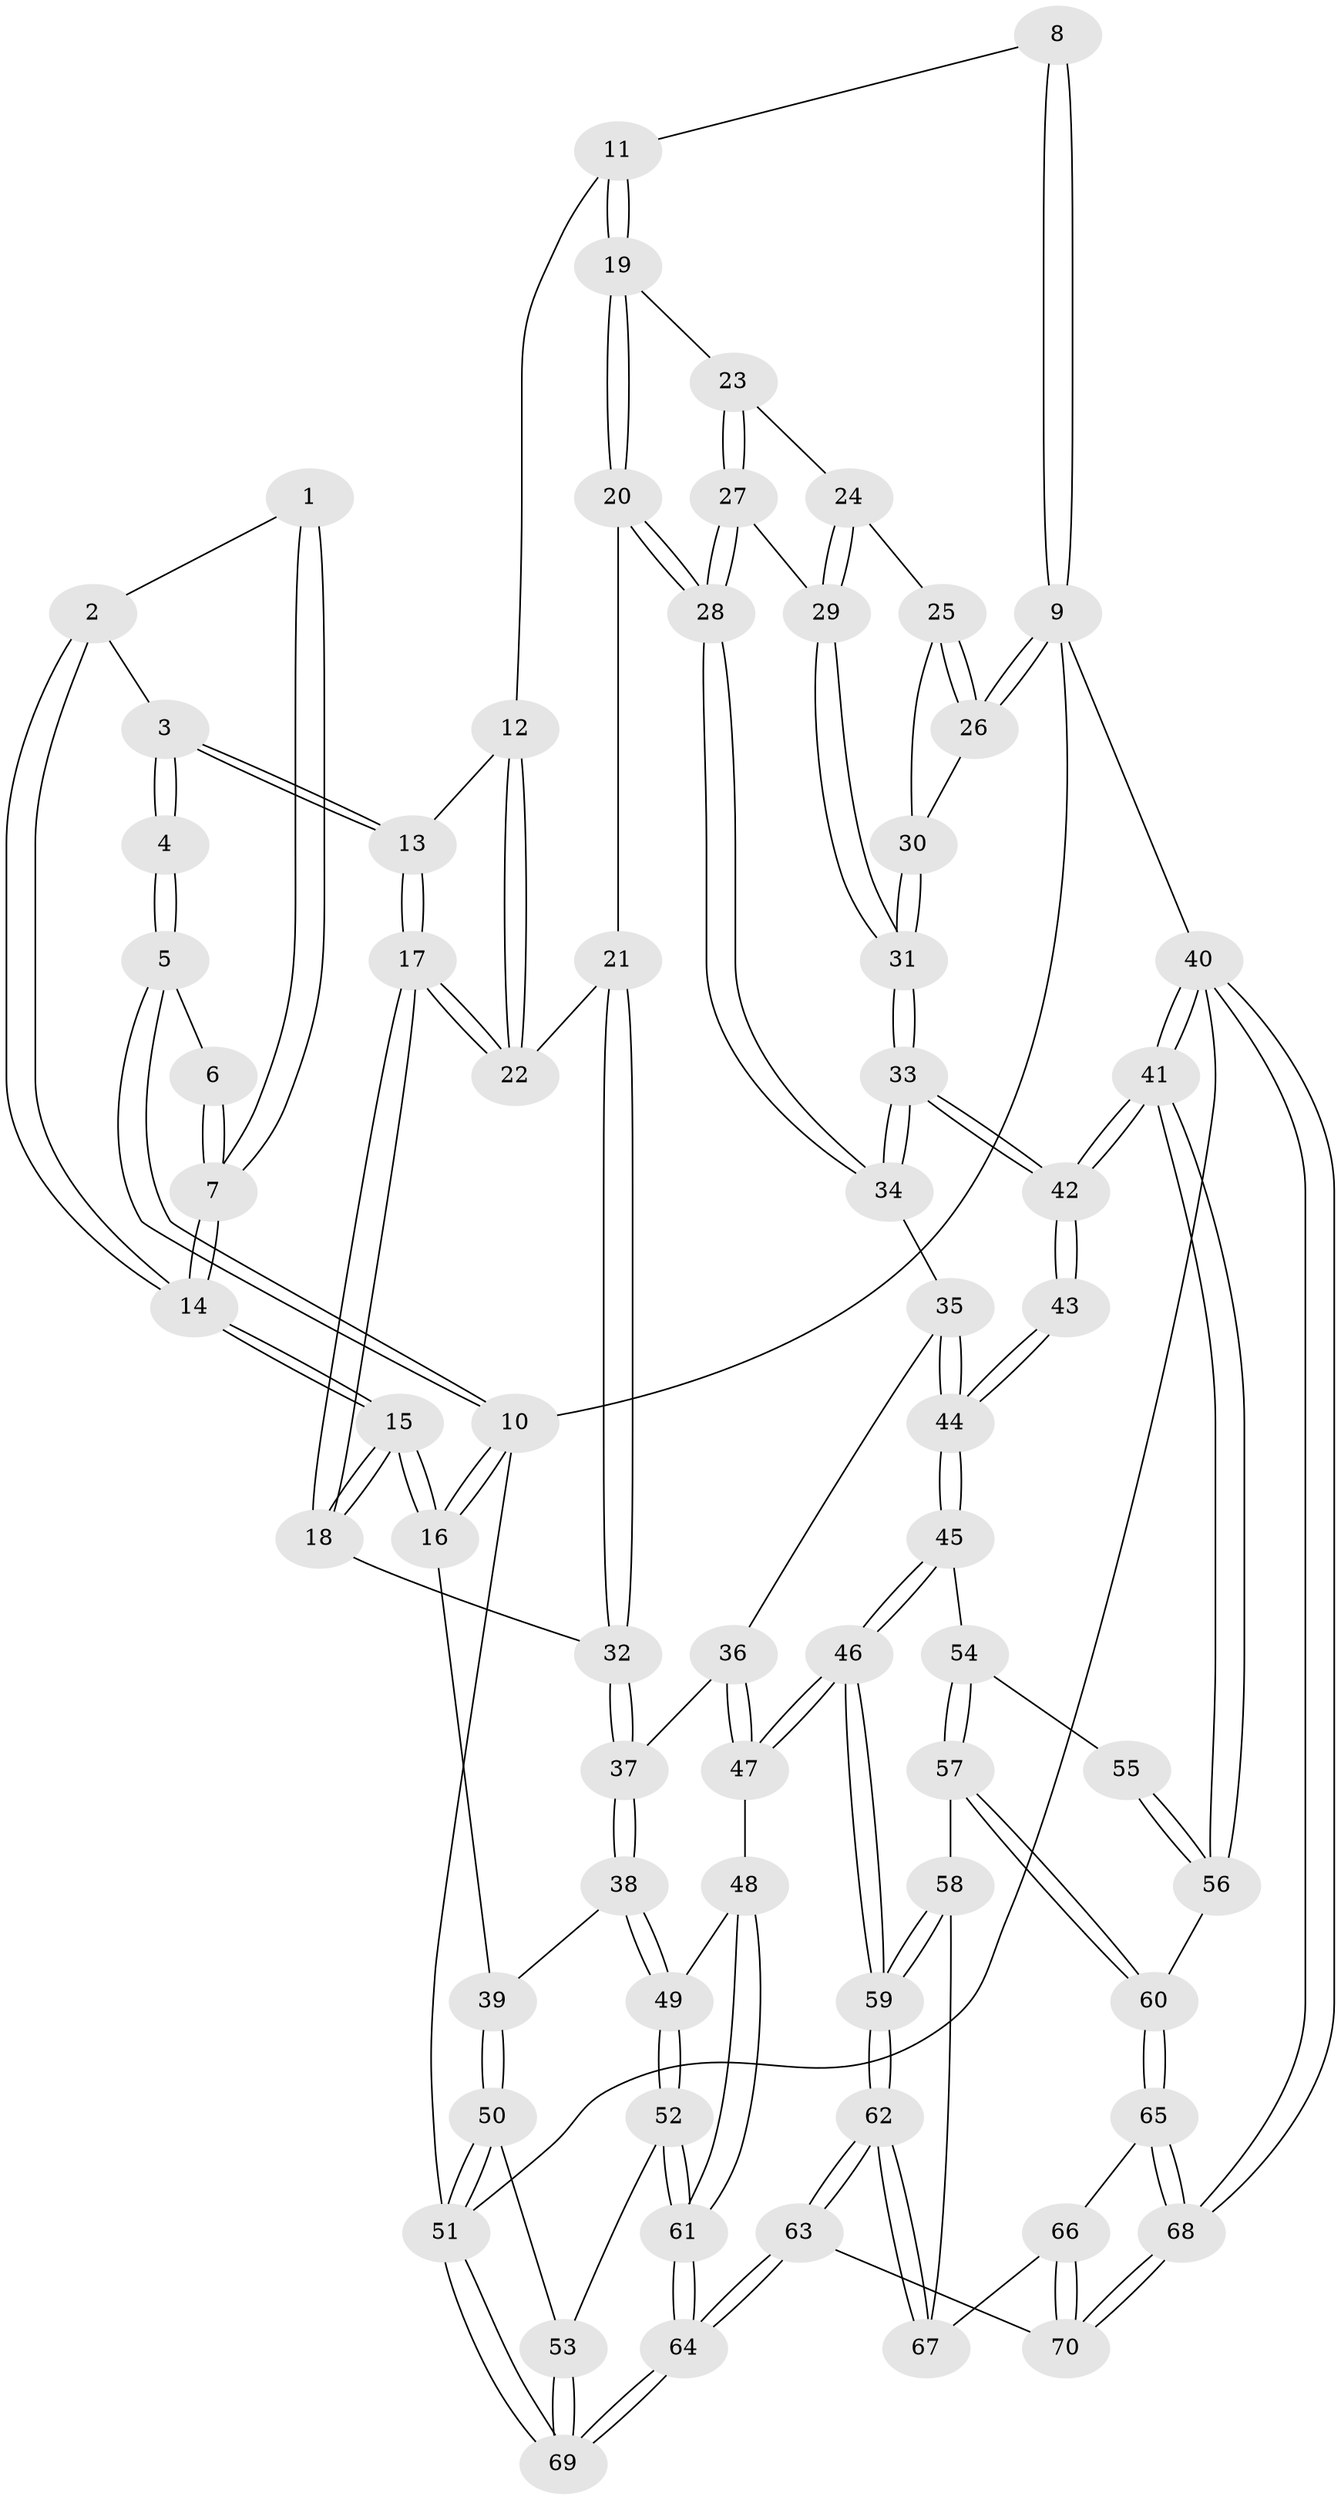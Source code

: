 // coarse degree distribution, {3: 0.24390243902439024, 4: 0.34146341463414637, 5: 0.34146341463414637, 6: 0.07317073170731707}
// Generated by graph-tools (version 1.1) at 2025/24/03/03/25 07:24:36]
// undirected, 70 vertices, 172 edges
graph export_dot {
graph [start="1"]
  node [color=gray90,style=filled];
  1 [pos="+0.18156537235975426+0.09332574307197752"];
  2 [pos="+0.21946968921449828+0.09817765135897738"];
  3 [pos="+0.2848692341682139+0.08283189501978228"];
  4 [pos="+0.32692342984513734+0"];
  5 [pos="+0+0"];
  6 [pos="+0.086383372695446+0.04537327430080608"];
  7 [pos="+0.08063591242264237+0.15289128533075866"];
  8 [pos="+0.6241380915577446+0"];
  9 [pos="+1+0"];
  10 [pos="+0+0"];
  11 [pos="+0.6351843286554846+0.0676991354011942"];
  12 [pos="+0.5732200906304674+0.11773535982285575"];
  13 [pos="+0.3247748734805164+0.17629597155256319"];
  14 [pos="+0.017167252520334044+0.3249739522985537"];
  15 [pos="+0+0.4096436812068492"];
  16 [pos="+0+0.42923851202516"];
  17 [pos="+0.3064930102074189+0.2868694221740697"];
  18 [pos="+0.2872013651703644+0.3142546650717119"];
  19 [pos="+0.6693747611116659+0.10971126847910061"];
  20 [pos="+0.6064256600422316+0.40045087013241887"];
  21 [pos="+0.5239448874956881+0.3335219264463882"];
  22 [pos="+0.49701011884261964+0.2923753615017427"];
  23 [pos="+0.6873132097586993+0.12206279267481246"];
  24 [pos="+0.7974704344907713+0.17530034739410977"];
  25 [pos="+0.82192871487034+0.16487602167647541"];
  26 [pos="+1+0"];
  27 [pos="+0.7238157121004254+0.4062453114525017"];
  28 [pos="+0.642719398675376+0.4739325684568575"];
  29 [pos="+0.8604620816414352+0.33850712649662346"];
  30 [pos="+1+0.25028147797239664"];
  31 [pos="+1+0.45774463342776456"];
  32 [pos="+0.38153946015650597+0.4443417054119823"];
  33 [pos="+1+0.461928079327723"];
  34 [pos="+0.6342769478934108+0.5175020766340125"];
  35 [pos="+0.6339551873239389+0.5183734956795968"];
  36 [pos="+0.43286722239827724+0.5645011948992106"];
  37 [pos="+0.4322723015612707+0.5644220180268094"];
  38 [pos="+0.30737860179756166+0.6398132047643676"];
  39 [pos="+0+0.44991401697864364"];
  40 [pos="+1+1"];
  41 [pos="+1+0.9556680918736468"];
  42 [pos="+1+0.48587111491073365"];
  43 [pos="+1+0.4966267140996145"];
  44 [pos="+0.6884923371832674+0.6120261362292937"];
  45 [pos="+0.7020613533667085+0.6671103524078048"];
  46 [pos="+0.5466584596996764+0.8249588023890777"];
  47 [pos="+0.5298904491101031+0.8181198011299695"];
  48 [pos="+0.441673823233399+0.8278359278221867"];
  49 [pos="+0.29792631818188575+0.7326501732160258"];
  50 [pos="+0+0.5387615897302801"];
  51 [pos="+0+1"];
  52 [pos="+0.23416364153085256+0.8146317882260753"];
  53 [pos="+0.17075514637954214+0.8415061946926039"];
  54 [pos="+0.7636603621577315+0.7191916010487232"];
  55 [pos="+0.912420418108661+0.6941526481199932"];
  56 [pos="+0.9357011846562034+0.8031487849447707"];
  57 [pos="+0.7859505317422013+0.8403619101101307"];
  58 [pos="+0.7421428205753261+0.8792706482322068"];
  59 [pos="+0.5587694440807454+0.8532715618733155"];
  60 [pos="+0.8531349918469031+0.8773870594702542"];
  61 [pos="+0.36084173377181694+0.957677930084348"];
  62 [pos="+0.561081568250815+0.9921842981560344"];
  63 [pos="+0.5449877713028392+1"];
  64 [pos="+0.38671173642066026+1"];
  65 [pos="+0.8759737712493387+0.917518316034997"];
  66 [pos="+0.7285909942827051+1"];
  67 [pos="+0.7401215478857055+0.8867802266446192"];
  68 [pos="+1+1"];
  69 [pos="+0+1"];
  70 [pos="+0.6658722897101832+1"];
  1 -- 2;
  1 -- 7;
  1 -- 7;
  2 -- 3;
  2 -- 14;
  2 -- 14;
  3 -- 4;
  3 -- 4;
  3 -- 13;
  3 -- 13;
  4 -- 5;
  4 -- 5;
  5 -- 6;
  5 -- 10;
  5 -- 10;
  6 -- 7;
  6 -- 7;
  7 -- 14;
  7 -- 14;
  8 -- 9;
  8 -- 9;
  8 -- 11;
  9 -- 10;
  9 -- 26;
  9 -- 26;
  9 -- 40;
  10 -- 16;
  10 -- 16;
  10 -- 51;
  11 -- 12;
  11 -- 19;
  11 -- 19;
  12 -- 13;
  12 -- 22;
  12 -- 22;
  13 -- 17;
  13 -- 17;
  14 -- 15;
  14 -- 15;
  15 -- 16;
  15 -- 16;
  15 -- 18;
  15 -- 18;
  16 -- 39;
  17 -- 18;
  17 -- 18;
  17 -- 22;
  17 -- 22;
  18 -- 32;
  19 -- 20;
  19 -- 20;
  19 -- 23;
  20 -- 21;
  20 -- 28;
  20 -- 28;
  21 -- 22;
  21 -- 32;
  21 -- 32;
  23 -- 24;
  23 -- 27;
  23 -- 27;
  24 -- 25;
  24 -- 29;
  24 -- 29;
  25 -- 26;
  25 -- 26;
  25 -- 30;
  26 -- 30;
  27 -- 28;
  27 -- 28;
  27 -- 29;
  28 -- 34;
  28 -- 34;
  29 -- 31;
  29 -- 31;
  30 -- 31;
  30 -- 31;
  31 -- 33;
  31 -- 33;
  32 -- 37;
  32 -- 37;
  33 -- 34;
  33 -- 34;
  33 -- 42;
  33 -- 42;
  34 -- 35;
  35 -- 36;
  35 -- 44;
  35 -- 44;
  36 -- 37;
  36 -- 47;
  36 -- 47;
  37 -- 38;
  37 -- 38;
  38 -- 39;
  38 -- 49;
  38 -- 49;
  39 -- 50;
  39 -- 50;
  40 -- 41;
  40 -- 41;
  40 -- 68;
  40 -- 68;
  40 -- 51;
  41 -- 42;
  41 -- 42;
  41 -- 56;
  41 -- 56;
  42 -- 43;
  42 -- 43;
  43 -- 44;
  43 -- 44;
  44 -- 45;
  44 -- 45;
  45 -- 46;
  45 -- 46;
  45 -- 54;
  46 -- 47;
  46 -- 47;
  46 -- 59;
  46 -- 59;
  47 -- 48;
  48 -- 49;
  48 -- 61;
  48 -- 61;
  49 -- 52;
  49 -- 52;
  50 -- 51;
  50 -- 51;
  50 -- 53;
  51 -- 69;
  51 -- 69;
  52 -- 53;
  52 -- 61;
  52 -- 61;
  53 -- 69;
  53 -- 69;
  54 -- 55;
  54 -- 57;
  54 -- 57;
  55 -- 56;
  55 -- 56;
  56 -- 60;
  57 -- 58;
  57 -- 60;
  57 -- 60;
  58 -- 59;
  58 -- 59;
  58 -- 67;
  59 -- 62;
  59 -- 62;
  60 -- 65;
  60 -- 65;
  61 -- 64;
  61 -- 64;
  62 -- 63;
  62 -- 63;
  62 -- 67;
  62 -- 67;
  63 -- 64;
  63 -- 64;
  63 -- 70;
  64 -- 69;
  64 -- 69;
  65 -- 66;
  65 -- 68;
  65 -- 68;
  66 -- 67;
  66 -- 70;
  66 -- 70;
  68 -- 70;
  68 -- 70;
}
